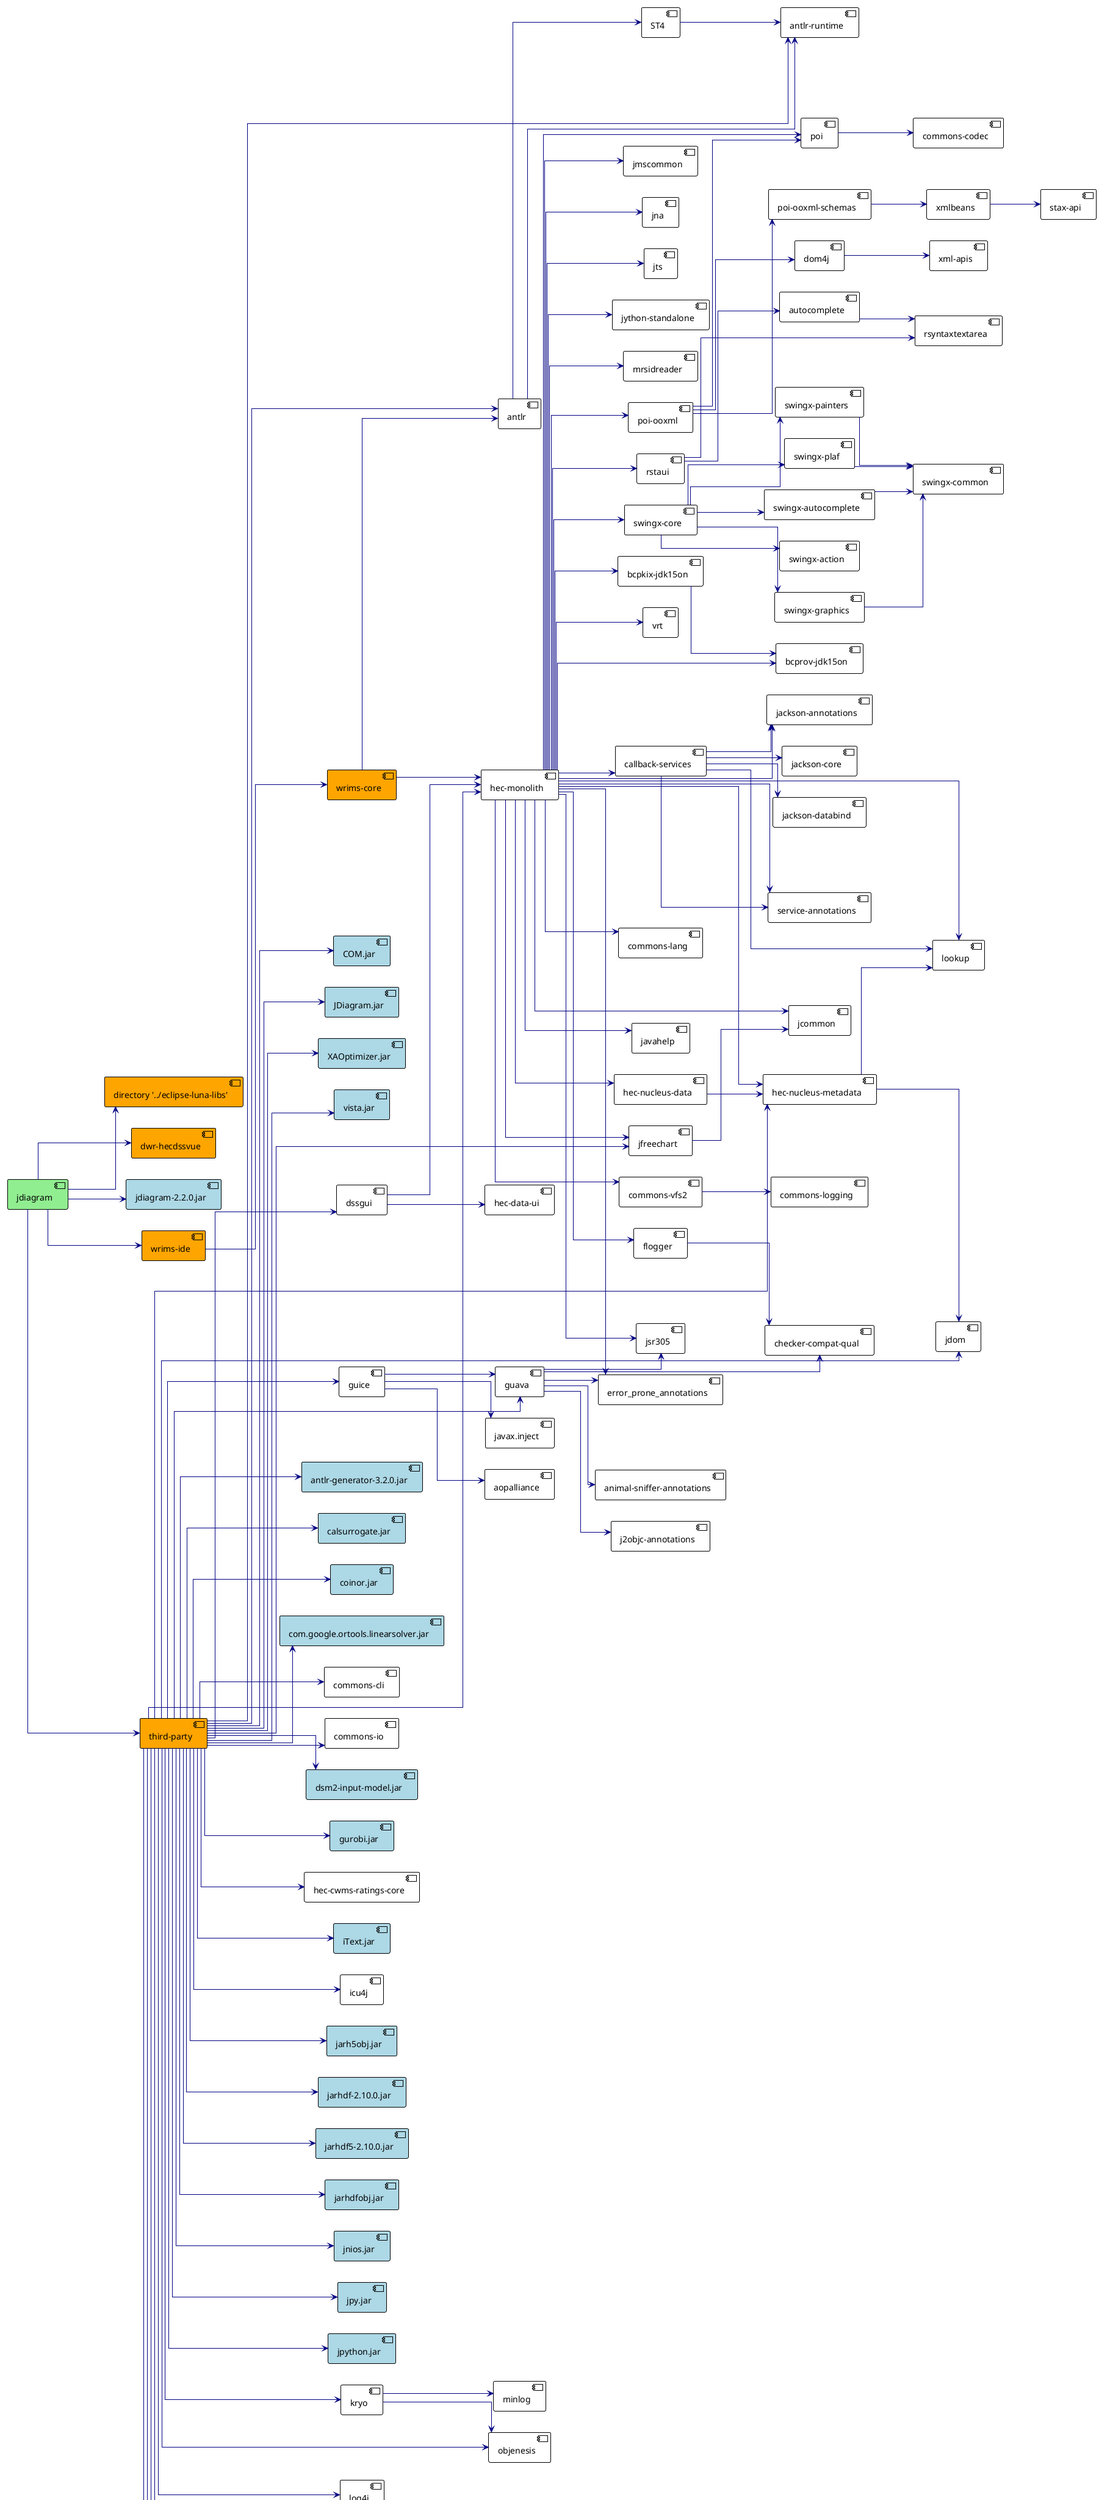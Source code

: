 @startuml

!theme plain
left to right direction
skinparam linetype ortho

component jdiagram as "jdiagram" #lightgreen
component COM as "COM.jar" #lightblue
component JDiagram as "JDiagram.jar" #lightblue
component ST4
component XAOptimizer as "XAOptimizer.jar" #lightblue
component animal_sniffer_annotations as "animal-sniffer-annotations"
component antlr
component antlr_generator as "antlr-generator-3.2.0.jar" #lightblue
component antlr_runtime as "antlr-runtime"
component aopalliance
component autocomplete
component bcpkix_jdk15on as "bcpkix-jdk15on"
component bcprov_jdk15on as "bcprov-jdk15on"
component callback_services as "callback-services"
component calsurrogate as "calsurrogate.jar" #lightblue
component checker_compat_qual as "checker-compat-qual"
component coinor as "coinor.jar" #lightblue
component linearsolver as "com.google.ortools.linearsolver.jar" #lightblue
component commons_cli as "commons-cli"
component commons_codec as "commons-codec"
component commons_io as "commons-io"
component commons_lang as "commons-lang"
component commons_logging as "commons-logging"
component commons_vfs2 as "commons-vfs2"
component luna_libs as "directory '../eclipse-luna-libs'" #orange
component dom4j
component dsm2_input_model as "dsm2-input-model.jar" #lightblue
component dssgui
component dwr_hecdssvue as "dwr-hecdssvue" #orange
component error_prone_annotations
component flogger
component guava
component guice
component gurobi as "gurobi.jar" #lightblue
component hec_cwms_ratings_core as "hec-cwms-ratings-core"
component hec_data_ui as "hec-data-ui"
component hec_monolith as "hec-monolith"
component hec_nucleus_data as "hec-nucleus-data"
component hec_nucleus_metadata as "hec-nucleus-metadata"
component iText as "iText.jar" #lightblue
component icu4j
component j2objc_annotations as "j2objc-annotations"
component jackson_annotations as "jackson-annotations"
component jackson_core as "jackson-core"
component jackson_databind as "jackson-databind"
component jarh5obj as "jarh5obj.jar" #lightblue
component jarhdf as "jarhdf-2.10.0.jar" #lightblue
component jarhdf5 as "jarhdf5-2.10.0.jar" #lightblue
component jarhdfobj as "jarhdfobj.jar" #lightblue
component javahelp
component javax_inject as "javax.inject"
component jcommon
component jdiagram_jar as "jdiagram-2.2.0.jar" #lightblue
component jdom
component jfreechart
component jmscommon
component jna
component jnios as "jnios.jar" #lightblue
component jpy as "jpy.jar" #lightblue
component jpython as "jpython.jar" #lightblue
component jsr305
component jts
component jython as "jython-standalone"
component kryo
component log4j
component lookup
component minlog
component misc as "misc-1.2.jar" #lightblue
component mrsidreader
component objenesis
component poi
component poi_ooxml as "poi-ooxml"
component poi_ooxml_schemas as "poi-ooxml-schemas"
component rstaui
component rsyntaxtextarea
component service_annotations as "service-annotations"
component slf4j_api as "slf4j-api"
component slf4j_nop as "slf4j-nop"
component sqljdbc4 as "sqljdbc4-2.0.jar" #lightblue
component stax as "stax-api"
component swingx_action as "swingx-action"
component swingx_autocomplete as "swingx-autocomplete"
component swingx_common as "swingx-common"
component swingx_core as "swingx-core"
component swingx_graphics as "swingx-graphics"
component swingx_painters as "swingx-painters"
component swingx_plaf as "swingx-plaf"
component swixml as "swixml.jar" #lightblue
component third_party as "third-party" #orange
component vista as "vista.jar" #lightblue
component vrt
component wrims_core as "wrims-core" #orange
component wrims_ide as "wrims-ide" #orange
component xml_apis as "xml-apis"
component xmlbeans

jdiagram                   -[#000082,plain]->  luna_libs                  
jdiagram                   -[#000082,plain]->  dwr_hecdssvue                  
jdiagram                   -[#000082,plain]->  jdiagram_jar                  
jdiagram                   -[#000082,plain]->  third_party                  
jdiagram                   -[#000082,plain]->  wrims_ide                  
ST4                      -[#000082,plain]->  antlr_runtime                  
antlr                    -[#000082,plain]->  ST4                     
antlr                    -[#000082,plain]->  antlr_runtime                  
autocomplete             -[#000082,plain]->  rsyntaxtextarea         
bcpkix_jdk15on                    -[#000082,plain]->  bcprov_jdk15on                  
callback_services                    -[#000082,plain]->  jackson_annotations                  
callback_services                    -[#000082,plain]->  jackson_core                  
callback_services                    -[#000082,plain]->  jackson_databind                   
callback_services                    -[#000082,plain]->  lookup                  
callback_services                    -[#000082,plain]->  service_annotations                  
commons_vfs2                   -[#000082,plain]->  commons_logging                  
dom4j                    -[#000082,plain]->  xml_apis                   
dssgui                   -[#000082,plain]->  hec_data_ui                  
dssgui                   -[#000082,plain]->  hec_monolith                  
flogger                  -[#000082,plain]->  checker_compat_qual                  
guava                    -[#000082,plain]->  animal_sniffer_annotations                  
guava                    -[#000082,plain]->  checker_compat_qual                  
guava                    -[#000082,plain]->  error_prone_annotations 
guava                    -[#000082,plain]->  j2objc_annotations                  
guava                    -[#000082,plain]->  jsr305                  
guice                    -[#000082,plain]->  aopalliance             
guice                    -[#000082,plain]->  guava                   
guice                    -[#000082,plain]->  javax_inject                  
hec_monolith                   -[#000082,plain]->  bcpkix_jdk15on                   
hec_monolith                   -[#000082,plain]->  bcprov_jdk15on                  
hec_monolith                   -[#000082,plain]->  callback_services                   
hec_monolith                   -[#000082,plain]->  commons_lang                  
hec_monolith                   -[#000082,plain]->  commons_vfs2                  
hec_monolith                   -[#000082,plain]->  error_prone_annotations 
hec_monolith                   -[#000082,plain]->  flogger                 
hec_monolith                   -[#000082,plain]->  hec_nucleus_data                  
hec_monolith                   -[#000082,plain]->  hec_nucleus_metadata                  
hec_monolith                   -[#000082,plain]->  jackson_annotations                  
hec_monolith                   -[#000082,plain]->  javahelp                
hec_monolith                   -[#000082,plain]->  jcommon                 
hec_monolith                   -[#000082,plain]->  jfreechart              
hec_monolith                   -[#000082,plain]->  jmscommon               
hec_monolith                   -[#000082,plain]->  jna                     
hec_monolith                   -[#000082,plain]->  jsr305                  
hec_monolith                   -[#000082,plain]->  jts                     
hec_monolith                   -[#000082,plain]->  jython                  
hec_monolith                   -[#000082,plain]->  lookup                  
hec_monolith                   -[#000082,plain]->  mrsidreader             
hec_monolith                   -[#000082,plain]->  poi                     
hec_monolith                   -[#000082,plain]->  poi_ooxml                   
hec_monolith                   -[#000082,plain]->  rstaui                  
hec_monolith                   -[#000082,plain]->  service_annotations                  
hec_monolith                   -[#000082,plain]->  swingx_core                  
hec_monolith                   -[#000082,plain]->  vrt                     
hec_nucleus_data                   -[#000082,plain]->  hec_nucleus_metadata                  
hec_nucleus_metadata                   -[#000082,plain]->  jdom                    
hec_nucleus_metadata                   -[#000082,plain]->  lookup                  
jfreechart               -[#000082,plain]->  jcommon                 
kryo                     -[#000082,plain]->  minlog                  
kryo                     -[#000082,plain]->  objenesis               
poi                      -[#000082,plain]->  commons_codec                  
poi_ooxml                    -[#000082,plain]->  dom4j                   
poi_ooxml                    -[#000082,plain]->  poi                     
poi_ooxml                    -[#000082,plain]->  poi_ooxml_schemas                  
poi_ooxml_schemas                   -[#000082,plain]->  xmlbeans                
rstaui                   -[#000082,plain]->  autocomplete            
rstaui                   -[#000082,plain]->  rsyntaxtextarea         
slf4j_nop                   -[#000082,plain]->  slf4j_api                  
swingx_autocomplete                   -[#000082,plain]->  swingx_common                  
swingx_core                   -[#000082,plain]->  swingx_action                  
swingx_core                   -[#000082,plain]->  swingx_autocomplete                  
swingx_core                   -[#000082,plain]->  swingx_graphics                  
swingx_core                   -[#000082,plain]->  swingx_painters                  
swingx_core                   -[#000082,plain]->  swingx_plaf                  
swingx_graphics                   -[#000082,plain]->  swingx_common                  
swingx_painters                   -[#000082,plain]->  swingx_common                  
swingx_plaf                   -[#000082,plain]->  swingx_common                  
third_party                   -[#000082,plain]->  COM                     
third_party                   -[#000082,plain]->  JDiagram                
third_party                   -[#000082,plain]->  XAOptimizer             
third_party                   -[#000082,plain]->  antlr                   
third_party                   -[#000082,plain]->  antlr_generator                  
third_party                   -[#000082,plain]->  antlr_runtime                  
third_party                   -[#000082,plain]->  calsurrogate            
third_party                   -[#000082,plain]->  coinor                  
third_party                   -[#000082,plain]->  linearsolver                  
third_party                   -[#000082,plain]->  commons_cli                  
third_party                   -[#000082,plain]->  commons_io                  
third_party                   -[#000082,plain]->  dsm2_input_model                  
third_party                   -[#000082,plain]->  dssgui                  
third_party                   -[#000082,plain]->  guava                   
third_party                   -[#000082,plain]->  guice                   
third_party                   -[#000082,plain]->  gurobi                  
third_party                   -[#000082,plain]->  hec_cwms_ratings_core                  
third_party                   -[#000082,plain]->  hec_monolith                  
third_party                   -[#000082,plain]->  hec_nucleus_metadata                  
third_party                   -[#000082,plain]->  iText                   
third_party                   -[#000082,plain]->  icu4j                   
third_party                   -[#000082,plain]->  jarh5obj                
third_party                   -[#000082,plain]->  jarhdf                  
third_party                   -[#000082,plain]->  jarhdf5                  
third_party                   -[#000082,plain]->  jarhdfobj               
third_party                   -[#000082,plain]->  jdom                    
third_party                   -[#000082,plain]->  jfreechart              
third_party                   -[#000082,plain]->  jnios                   
third_party                   -[#000082,plain]->  jpy                     
third_party                   -[#000082,plain]->  jpython                 
third_party                   -[#000082,plain]->  kryo                    
third_party                   -[#000082,plain]->  log4j                   
third_party                   -[#000082,plain]->  misc                  
third_party                   -[#000082,plain]->  objenesis               
third_party                   -[#000082,plain]->  slf4j_nop                  
third_party                   -[#000082,plain]->  sqljdbc4                  
third_party                   -[#000082,plain]->  swixml                  
third_party                   -[#000082,plain]->  vista                   
wrims_core                   -[#000082,plain]->  antlr                   
wrims_core                   -[#000082,plain]->  hec_monolith                  
wrims_ide                   -[#000082,plain]->  wrims_core                  
xmlbeans                 -[#000082,plain]->  stax

footer "green components indicate the primary module being represented \n orange components indicate key local modules \n blue components indicate locally-stored third-party jars"

@enduml
